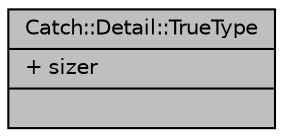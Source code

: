 digraph "Catch::Detail::TrueType"
{
  edge [fontname="Helvetica",fontsize="10",labelfontname="Helvetica",labelfontsize="10"];
  node [fontname="Helvetica",fontsize="10",shape=record];
  Node1 [label="{Catch::Detail::TrueType\n|+ sizer\l|}",height=0.2,width=0.4,color="black", fillcolor="grey75", style="filled", fontcolor="black"];
}
